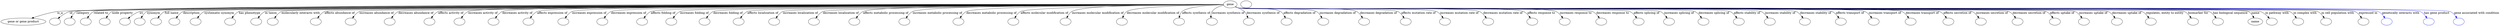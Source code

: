 digraph {
	graph [bb="0,0,9872.7,122"];
	node [label="\N"];
	gene	 [height=0.5,
		label=gene,
		pos="4901.5,104",
		width=0.75];
	"gene or gene product"	 [height=0.5,
		pos="84.508,18",
		width=2.3474];
	gene -> "gene or gene product"	 [label=is_a,
		lp="249.78,61",
		pos="e,122.79,34.121 4874.3,103.91 4498.7,102.61 360.01,87.868 237.96,68 201.68,62.095 162.29,49.115 132.51,37.859"];
	id	 [color=black,
		height=0.5,
		label="",
		pos="214.51,18",
		width=0.75];
	gene -> id	 [color=black,
		label=id,
		lp="300.95,61",
		pos="e,231.28,32.369 4874.3,103.99 4501.2,103.9 411.89,102.09 294.62,68 274.48,62.147 254.47,49.662 239.49,38.633",
		style=solid];
	category	 [color=black,
		height=0.5,
		label="",
		pos="286.51,18",
		width=0.75];
	gene -> category	 [color=black,
		label=category,
		lp="351.6,61",
		pos="e,295.34,35.317 4874.4,103.95 4500.5,103.19 382,94.22 327.31,68 316.48,62.808 307.57,53.198 300.87,43.78",
		style=solid];
	"related to"	 [color=black,
		height=0.5,
		label="",
		pos="358.51,18",
		width=0.75];
	gene -> "related to"	 [color=black,
		label="related to",
		lp="422.74,61",
		pos="e,366.28,35.277 4874.2,103.95 4502.3,103.24 449.34,94.905 396.04,68 385.76,62.811 377.55,53.335 371.47,44.017",
		style=solid];
	"node property"	 [color=black,
		height=0.5,
		label="",
		pos="430.51,18",
		width=0.75];
	gene -> "node property"	 [color=black,
		label="node property",
		lp="508.58,61",
		pos="e,438.71,35.293 4874.4,103.94 4506.8,103.16 522,94.022 469.37,68 458.91,62.831 450.45,53.359 444.12,44.038",
		style=solid];
	iri	 [color=black,
		height=0.5,
		label="",
		pos="502.51,18",
		width=0.75];
	gene -> iri	 [color=black,
		label=iri,
		lp="587.73,61",
		pos="e,518.91,32.362 4874.4,103.98 4514.3,103.74 690.73,100.44 581.07,68 561.24,62.136 541.61,49.651 526.94,38.624",
		style=solid];
	synonym	 [color=black,
		height=0.5,
		label="",
		pos="574.51,18",
		width=0.75];
	gene -> synonym	 [color=black,
		label=synonym,
		lp="641.18,61",
		pos="e,583.29,35.313 4874.5,103.93 4513.9,103.01 666.31,92.59 615.17,68 604.36,62.803 595.48,53.192 588.8,43.775",
		style=solid];
	"full name"	 [color=black,
		height=0.5,
		label="",
		pos="646.51,18",
		width=0.75];
	gene -> "full name"	 [color=black,
		label="full name",
		lp="715.14,61",
		pos="e,655.64,35.325 4874.4,103.93 4516.6,102.93 738.64,91.839 688.25,68 677.29,62.817 668.19,53.209 661.32,43.789",
		style=solid];
	description	 [color=black,
		height=0.5,
		label="",
		pos="718.51,18",
		width=0.75];
	gene -> description	 [color=black,
		label=description,
		lp="795.61,61",
		pos="e,728.58,34.869 4874.3,103.91 4519.8,102.77 814.28,90.26 764.3,68 752.49,62.74 742.39,52.791 734.7,43.144",
		style=solid];
	"systematic synonym"	 [color=black,
		height=0.5,
		label="",
		pos="803.51,18",
		width=0.75];
	gene -> "systematic synonym"	 [color=black,
		label="systematic synonym",
		lp="907.47,61",
		pos="e,813.66,34.871 4874.4,103.91 4524,102.7 898.53,89.722 849.57,68 837.72,62.743 827.56,52.793 819.82,43.146",
		style=solid];
	"has phenotype"	 [color=black,
		height=0.5,
		label="",
		pos="940.51,18",
		width=0.75];
	gene -> "has phenotype"	 [color=black,
		label="has phenotype",
		lp="1026.7,61",
		pos="e,950.5,34.864 4874.5,103.9 4531.3,102.63 1033.2,89.122 986.03,68 974.26,62.734 964.21,52.784 956.57,43.138",
		style=solid];
	"in taxon"	 [color=black,
		height=0.5,
		label="",
		pos="1041.5,18",
		width=0.75];
	gene -> "in taxon"	 [color=black,
		label="in taxon",
		lp="1113.3,61",
		pos="e,1052.4,34.889 4874.4,103.89 4535.9,102.48 1136.2,87.82 1090,68 1077.7,62.713 1066.9,52.619 1058.7,42.877",
		style=solid];
	"molecularly interacts with"	 [color=black,
		height=0.5,
		label="",
		pos="1113.5,18",
		width=0.75];
	gene -> "molecularly interacts with"	 [color=black,
		label="molecularly interacts with",
		lp="1230.6,61",
		pos="e,1123.3,35.342 4874.4,103.89 4538.9,102.54 1202.2,88.605 1157.3,68 1146,62.785 1136.4,53.037 1129.1,43.523",
		style=solid];
	"affects abundance of"	 [color=black,
		height=0.5,
		label="",
		pos="1280.5,18",
		width=0.75];
	gene -> "affects abundance of"	 [color=black,
		label="affects abundance of",
		lp="1385.3,61",
		pos="e,1290.8,34.869 4874.4,103.87 4547.2,102.35 1370,87.041 1326.9,68 1315,62.74 1304.8,52.79 1297,43.143",
		style=solid];
	"increases abundance of"	 [color=black,
		height=0.5,
		label="",
		pos="1419.5,18",
		width=0.75];
	gene -> "increases abundance of"	 [color=black,
		label="increases abundance of",
		lp="1531.4,61",
		pos="e,1429.7,34.865 4874.2,103.86 4553,102.24 1507,86.342 1465.7,68 1453.8,62.734 1443.6,52.784 1435.9,43.138",
		style=solid];
	"decreases abundance of"	 [color=black,
		height=0.5,
		label="",
		pos="1572.5,18",
		width=0.75];
	gene -> "decreases abundance of"	 [color=black,
		label="decreases abundance of",
		lp="1684.6,61",
		pos="e,1582.6,34.859 4874.5,103.85 4562.5,102.13 1657.8,85.588 1618.4,68 1606.5,62.728 1596.4,52.777 1588.7,43.131",
		style=solid];
	"affects activity of"	 [color=black,
		height=0.5,
		label="",
		pos="1727.5,18",
		width=0.75];
	gene -> "affects activity of"	 [color=black,
		label="affects activity of",
		lp="1823.4,61",
		pos="e,1737.7,34.861 4874.2,103.99 4571.3,103.81 1848.8,101.28 1773.8,68 1761.9,62.73 1751.7,52.779 1743.9,43.133",
		style=solid];
	"increases activity of"	 [color=black,
		height=0.5,
		label="",
		pos="1848.5,18",
		width=0.75];
	gene -> "increases activity of"	 [color=black,
		label="increases activity of",
		lp="1951.5,61",
		pos="e,1858.7,34.857 4874.4,103.98 4578.7,103.67 1966.5,100.08 1894.6,68 1882.7,62.724 1872.6,52.772 1864.8,43.128",
		style=solid];
	"decreases activity of"	 [color=black,
		height=0.5,
		label="",
		pos="1983.5,18",
		width=0.75];
	gene -> "decreases activity of"	 [color=black,
		label="decreases activity of",
		lp="2086.6,61",
		pos="e,1993.6,34.851 4874.2,103.96 4585.4,103.51 2097.8,98.734 2029.2,68 2017.4,62.717 2007.4,52.764 1999.7,43.121",
		style=solid];
	"affects expression of"	 [color=black,
		height=0.5,
		label="",
		pos="2120.5,18",
		width=0.75];
	gene -> "affects expression of"	 [color=black,
		label="affects expression of",
		lp="2225.3,61",
		pos="e,2130.8,34.854 4874.2,103.94 4593.2,103.29 2232.2,96.996 2166.9,68 2155,62.721 2144.8,52.769 2137,43.125",
		style=solid];
	"increases expression of"	 [color=black,
		height=0.5,
		label="",
		pos="2259.5,18",
		width=0.75];
	gene -> "increases expression of"	 [color=black,
		label="increases expression of",
		lp="2371.4,61",
		pos="e,2269.7,34.849 4874.4,103.92 4601.9,103.11 2367.5,95.586 2305.7,68 2293.8,62.714 2283.6,52.761 2275.9,43.118",
		style=solid];
	"decreases expression of"	 [color=black,
		height=0.5,
		label="",
		pos="2412.5,18",
		width=0.75];
	gene -> "decreases expression of"	 [color=black,
		label="decreases expression of",
		lp="2524.6,61",
		pos="e,2422.6,34.842 4874.3,103.9 4610.7,102.89 2516.4,94.036 2458.3,68 2446.5,62.705 2436.4,52.751 2428.7,43.109",
		style=solid];
	"affects folding of"	 [color=black,
		height=0.5,
		label="",
		pos="2567.5,18",
		width=0.75];
	gene -> "affects folding of"	 [color=black,
		label="affects folding of",
		lp="2661.6,61",
		pos="e,2577.6,34.838 4874.5,103.87 4621,102.64 2667.6,92.36 2613.3,68 2601.5,62.699 2591.4,52.744 2583.7,43.104",
		style=solid];
	"increases folding of"	 [color=black,
		height=0.5,
		label="",
		pos="2686.5,18",
		width=0.75];
	gene -> "increases folding of"	 [color=black,
		label="increases folding of",
		lp="2787.7,61",
		pos="e,2696.5,34.832 4874.4,103.85 4627.8,102.44 2783.4,91.138 2732.1,68 2720.3,62.692 2710.3,52.735 2702.6,43.096",
		style=solid];
	"decreases folding of"	 [color=black,
		height=0.5,
		label="",
		pos="2819.5,18",
		width=0.75];
	gene -> "decreases folding of"	 [color=black,
		label="decreases folding of",
		lp="2921.9,61",
		pos="e,2829.4,34.824 4874.2,103.82 4635.5,102.2 2912.7,89.778 2864.8,68 2853.1,62.682 2843.1,52.724 2835.5,43.086",
		style=solid];
	"affects localization of"	 [color=black,
		height=0.5,
		label="",
		pos="2955.5,18",
		width=0.75];
	gene -> "affects localization of"	 [color=black,
		label="affects localization of",
		lp="3061,61",
		pos="e,2965.3,34.816 4874.2,103.79 4644.8,101.94 3045.1,88.374 3000.5,68 2988.8,62.671 2978.9,52.712 2971.3,43.076",
		style=solid];
	"increases localization of"	 [color=black,
		height=0.5,
		label="",
		pos="3099.5,18",
		width=0.75];
	gene -> "increases localization of"	 [color=black,
		label="increases localization of",
		lp="3212.1,61",
		pos="e,3109.3,34.807 4874.2,103.74 4654.9,101.64 3185.3,86.862 3144.2,68 3132.6,62.659 3122.7,52.698 3115.2,43.064",
		style=solid];
	"decreases localization of"	 [color=black,
		height=0.5,
		label="",
		pos="3257.5,18",
		width=0.75];
	gene -> "decreases localization of"	 [color=black,
		label="decreases localization of",
		lp="3371.3,61",
		pos="e,3267.5,35.289 4874.4,103.69 4667.1,101.28 3339.1,85.212 3301.9,68 3290.5,62.719 3280.8,52.96 3273.4,43.456",
		style=solid];
	"affects metabolic processing of"	 [color=black,
		height=0.5,
		label="",
		pos="3418.5,18",
		width=0.75];
	gene -> "affects metabolic processing of"	 [color=black,
		label="affects metabolic processing of",
		lp="3549.7,61",
		pos="e,3428.3,35.271 4874.5,103.94 4682.3,103.44 3528.6,99.141 3462.2,68 3450.9,62.697 3441.4,52.934 3434.1,43.434",
		style=solid];
	"increases metabolic processing of"	 [color=black,
		height=0.5,
		label="",
		pos="3615.5,18",
		width=0.75];
	gene -> "increases metabolic processing of"	 [color=black,
		label="increases metabolic processing of",
		lp="3753.8,61",
		pos="e,3625.2,35.251 4874.3,103.83 4697.4,102.65 3715.7,94.879 3659,68 3647.8,62.725 3638.4,53.102 3631.2,43.697",
		style=solid];
	"decreases metabolic processing of"	 [color=black,
		height=0.5,
		label="",
		pos="3827.5,18",
		width=0.75];
	gene -> "decreases metabolic processing of"	 [color=black,
		label="decreases metabolic processing of",
		lp="3964.9,61",
		pos="e,3836.5,35.203 4874.4,103.68 4716.1,101.76 3915,90.899 3868.6,68 3857.8,62.666 3848.9,53.033 3842.1,43.637",
		style=solid];
	"affects molecular modification of"	 [color=black,
		height=0.5,
		label="",
		pos="4041.5,18",
		width=0.75];
	gene -> "affects molecular modification of"	 [color=black,
		label="affects molecular modification of",
		lp="4173.5,61",
		pos="e,4049.8,35.628 4874.1,103.45 4735.3,100.59 4115.5,86.813 4079.5,68 4069.4,62.711 4061.2,53.4 4055.1,44.235",
		style=solid];
	"increases molecular modification of"	 [color=black,
		height=0.5,
		label="",
		pos="4250.5,18",
		width=0.75];
	gene -> "increases molecular modification of"	 [color=black,
		label="increases molecular modification of",
		lp="4383.6,61",
		pos="e,4257.1,35.506 4874.4,103.84 4761.9,103.01 4335,97.869 4283.3,68 4274.1,62.678 4267,53.611 4261.8,44.648",
		style=solid];
	"decreases molecular modification of"	 [color=black,
		height=0.5,
		label="",
		pos="4473.5,18",
		width=0.75];
	gene -> "decreases molecular modification of"	 [color=black,
		label="decreases molecular modification of",
		lp="4600.8,61",
		pos="e,4478,36.262 4874.5,103.09 4789.2,100 4530,88.974 4499,68 4491.1,62.688 4485.6,54.185 4481.7,45.686",
		style=solid];
	"affects synthesis of"	 [color=black,
		height=0.5,
		label="",
		pos="4699.5,18",
		width=0.75];
	gene -> "affects synthesis of"	 [color=black,
		label="affects synthesis of",
		lp="4768,61",
		pos="e,4700.4,36.182 4874.5,102.2 4828.5,98.595 4737.6,88.964 4714.5,68 4708.2,62.36 4704.5,54.237 4702.4,46.173",
		style=solid];
	"increases synthesis of"	 [color=black,
		height=0.5,
		label="",
		pos="4829.5,18",
		width=0.75];
	gene -> "increases synthesis of"	 [color=black,
		label="increases synthesis of",
		lp="4891.2,61",
		pos="e,4825.4,35.933 4875.8,98.228 4859.7,93.154 4840.2,83.993 4830.2,68 4826.2,61.522 4824.8,53.589 4824.8,45.967",
		style=solid];
	"decreases synthesis of"	 [color=black,
		height=0.5,
		label="",
		pos="4973.5,18",
		width=0.75];
	gene -> "decreases synthesis of"	 [color=black,
		label="decreases synthesis of",
		lp="5022.3,61",
		pos="e,4968.2,35.924 4922.5,92.446 4932.3,86.224 4943.6,77.809 4951.5,68 4956.9,61.367 4961.2,53.218 4964.5,45.438",
		style=solid];
	"affects degradation of"	 [color=black,
		height=0.5,
		label="",
		pos="5120.5,18",
		width=0.75];
	gene -> "affects degradation of"	 [color=black,
		label="affects degradation of",
		lp="5163.4,61",
		pos="e,5113.8,35.751 4922.3,92.078 4927.2,89.73 4932.4,87.524 4937.5,86 5002.2,66.599 5031.2,103.9 5088.5,68 5097.3,62.474 5104.2,53.532 \
5109.2,44.728",
		style=solid];
	"increases degradation of"	 [color=black,
		height=0.5,
		label="",
		pos="5265.5,18",
		width=0.75];
	gene -> "increases degradation of"	 [color=black,
		label="increases degradation of",
		lp="5312.5,61",
		pos="e,5257.5,35.541 4921.9,92.048 4926.8,89.639 4932.2,87.415 4937.5,86 5000.1,69.174 5171.6,98.934 5228.5,68 5238.3,62.664 5246.3,53.469 \
5252.2,44.409",
		style=solid];
	"decreases degradation of"	 [color=black,
		height=0.5,
		label="",
		pos="5424.5,18",
		width=0.75];
	gene -> "decreases degradation of"	 [color=black,
		label="decreases degradation of",
		lp="5471.7,61",
		pos="e,5415.9,35.169 4921.9,91.965 4926.8,89.561 4932.2,87.359 4937.5,86 4985.6,73.609 5340.1,90.43 5384.5,68 5395.1,62.623 5403.9,52.983 \
5410.5,43.593",
		style=solid];
	"affects mutation rate of"	 [color=black,
		height=0.5,
		label="",
		pos="5585.5,18",
		width=0.75];
	gene -> "affects mutation rate of"	 [color=black,
		label="affects mutation rate of",
		lp="5627.5,61",
		pos="e,5576.6,35.225 4921.9,91.925 4926.8,89.522 4932.2,87.331 4937.5,86 5002.9,69.526 5484,97.762 5544.5,68 5555.3,62.693 5564.3,53.064 \
5571,43.663",
		style=solid];
	"increases mutation rate of"	 [color=black,
		height=0.5,
		label="",
		pos="5738.5,18",
		width=0.75];
	gene -> "increases mutation rate of"	 [color=black,
		label="increases mutation rate of",
		lp="5787.6,61",
		pos="e,5729.3,35.261 4921.8,91.902 4926.8,89.5 4932.2,87.315 4937.5,86 5019.4,65.647 5620.5,104.53 5696.5,68 5707.5,62.737 5716.6,53.116 \
5723.5,43.709",
		style=solid];
	"decreases mutation rate of"	 [color=black,
		height=0.5,
		label="",
		pos="5905.5,18",
		width=0.75];
	gene -> "decreases mutation rate of"	 [color=black,
		label="decreases mutation rate of",
		lp="5955.8,61",
		pos="e,5896.3,35.279 4921.8,91.886 4926.8,89.484 4932.2,87.304 4937.5,86 4987.5,73.692 5817.1,90.185 5863.5,68 5874.5,62.761 5883.6,53.143 \
5890.5,43.732",
		style=solid];
	"affects response to"	 [color=black,
		height=0.5,
		label="",
		pos="6075.5,18",
		width=0.75];
	gene -> "affects response to"	 [color=black,
		label="affects response to",
		lp="6104.5,61",
		pos="e,6066.3,35.293 4921.8,91.874 4926.8,89.473 4932.2,87.296 4937.5,86 4996.7,71.523 5978.5,94.174 6033.5,68 6044.5,62.777 6053.6,53.162 \
6060.6,43.749",
		style=solid];
	"increases response to"	 [color=black,
		height=0.5,
		label="",
		pos="6202.5,18",
		width=0.75];
	gene -> "increases response to"	 [color=black,
		label="increases response to",
		lp="6238.6,61",
		pos="e,6193.3,35.3 4921.8,91.868 4926.8,89.467 4932.2,87.291 4937.5,86 5003.5,69.902 6099.1,97.154 6160.5,68 6171.5,62.787 6180.6,53.173 \
6187.6,43.759",
		style=solid];
	"decreases response to"	 [color=black,
		height=0.5,
		label="",
		pos="6343.5,18",
		width=0.75];
	gene -> "decreases response to"	 [color=black,
		label="decreases response to",
		lp="6380.8,61",
		pos="e,6334.3,35.307 4921.8,91.862 4926.8,89.461 4932.2,87.287 4937.5,86 5011.1,68.102 6233,100.46 6301.5,68 6312.5,62.795 6321.6,53.183 \
6328.6,43.767",
		style=solid];
	"affects splicing of"	 [color=black,
		height=0.5,
		label="",
		pos="6487.5,18",
		width=0.75];
	gene -> "affects splicing of"	 [color=black,
		label="affects splicing of",
		lp="6514.5,61",
		pos="e,6478.3,35.313 4921.8,91.857 4926.8,89.456 4932.2,87.284 4937.5,86 5018.9,66.264 6369.8,103.84 6445.5,68 6456.5,62.802 6465.6,53.191 \
6472.6,43.774",
		style=solid];
	"increases splicing of"	 [color=black,
		height=0.5,
		label="",
		pos="6610.5,18",
		width=0.75];
	gene -> "increases splicing of"	 [color=black,
		label="increases splicing of",
		lp="6644.7,61",
		pos="e,6601.3,35.317 4921.8,91.853 4926.8,89.453 4932.2,87.281 4937.5,86 5025.6,64.694 6486.6,106.73 6568.5,68 6579.5,62.807 6588.6,53.197 \
6595.6,43.779",
		style=solid];
	"decreases splicing of"	 [color=black,
		height=0.5,
		label="",
		pos="6747.5,18",
		width=0.75];
	gene -> "decreases splicing of"	 [color=black,
		label="decreases splicing of",
		lp="6782.8,61",
		pos="e,6738.3,35.32 4921.8,91.85 4926.8,89.45 4932.2,87.279 4937.5,86 4985.2,74.473 6661.1,88.971 6705.5,68 6716.5,62.811 6725.6,53.202 \
6732.6,43.784",
		style=solid];
	"affects stability of"	 [color=black,
		height=0.5,
		label="",
		pos="6887.5,18",
		width=0.75];
	gene -> "affects stability of"	 [color=black,
		label="affects stability of",
		lp="6914.9,61",
		pos="e,6878.3,35.324 4921.8,91.847 4926.8,89.447 4932.2,87.277 4937.5,86 4989,73.579 6797.6,90.613 6845.5,68 6856.5,62.816 6865.6,53.207 \
6872.6,43.788",
		style=solid];
	"increases stability of"	 [color=black,
		height=0.5,
		label="",
		pos="7011.5,18",
		width=0.75];
	gene -> "increases stability of"	 [color=black,
		label="increases stability of",
		lp="7046,61",
		pos="e,7002.3,35.326 4921.8,91.845 4926.8,89.445 4932.2,87.276 4937.5,86 4992.4,72.788 6918.4,92.068 6969.5,68 6980.5,62.819 6989.6,53.211 \
6996.6,43.791",
		style=solid];
	"decreases stability of"	 [color=black,
		height=0.5,
		label="",
		pos="7149.5,18",
		width=0.75];
	gene -> "decreases stability of"	 [color=black,
		label="decreases stability of",
		lp="7185.2,61",
		pos="e,7140.3,35.329 4921.8,91.843 4926.8,89.443 4932.2,87.274 4937.5,86 4996.1,71.907 7053,93.687 7107.5,68 7118.5,62.822 7127.7,53.214 \
7134.6,43.794",
		style=solid];
	"affects transport of"	 [color=black,
		height=0.5,
		label="",
		pos="7289.5,18",
		width=0.75];
	gene -> "affects transport of"	 [color=black,
		label="affects transport of",
		lp="7319.3,61",
		pos="e,7280.3,35.331 4921.8,91.841 4926.8,89.441 4932.2,87.273 4937.5,86 4999.9,71.014 7189.5,95.33 7247.5,68 7258.5,62.825 7267.7,53.218 \
7274.6,43.797",
		style=solid];
	"increases transport of"	 [color=black,
		height=0.5,
		label="",
		pos="7417.5,18",
		width=0.75];
	gene -> "increases transport of"	 [color=black,
		label="increases transport of",
		lp="7454.4,61",
		pos="e,7408.3,35.333 4921.8,91.839 4926.8,89.44 4932.2,87.272 4937.5,86 5003.4,70.197 7314.2,96.832 7375.5,68 7386.5,62.827 7395.7,53.22 \
7402.6,43.8",
		style=solid];
	"decreases transport of"	 [color=black,
		height=0.5,
		label="",
		pos="7560.5,18",
		width=0.75];
	gene -> "decreases transport of"	 [color=black,
		label="decreases transport of",
		lp="7598.5,61",
		pos="e,7551.3,35.335 4921.8,91.838 4926.8,89.438 4932.2,87.271 4937.5,86 5007.2,69.284 7453.6,98.509 7518.5,68 7529.5,62.829 7538.7,53.223 \
7545.6,43.802",
		style=solid];
	"affects secretion of"	 [color=black,
		height=0.5,
		label="",
		pos="7705.5,18",
		width=0.75];
	gene -> "affects secretion of"	 [color=black,
		label="affects secretion of",
		lp="7735.6,61",
		pos="e,7696.3,35.336 4921.8,91.836 4926.8,89.437 4932.2,87.27 4937.5,86 5011.1,68.359 7595,100.21 7663.5,68 7674.5,62.831 7683.7,53.225 \
7690.6,43.804",
		style=solid];
	"increases secretion of"	 [color=black,
		height=0.5,
		label="",
		pos="7834.5,18",
		width=0.75];
	gene -> "increases secretion of"	 [color=black,
		label="increases secretion of",
		lp="7871.8,61",
		pos="e,7825.3,35.337 4921.8,91.835 4926.8,89.436 4932.2,87.269 4937.5,86 5014.6,67.536 7720.7,101.72 7792.5,68 7803.5,62.833 7812.7,53.227 \
7819.6,43.806",
		style=solid];
	"decreases secretion of"	 [color=black,
		height=0.5,
		label="",
		pos="7977.5,18",
		width=0.75];
	gene -> "decreases secretion of"	 [color=black,
		label="decreases secretion of",
		lp="8015.9,61",
		pos="e,7968.3,35.339 4921.8,91.834 4926.8,89.435 4932.2,87.268 4937.5,86 5018.5,66.623 7860.1,103.4 7935.5,68 7946.5,62.834 7955.7,53.229 \
7962.6,43.807",
		style=solid];
	"affects uptake of"	 [color=black,
		height=0.5,
		label="",
		pos="8123.5,18",
		width=0.75];
	gene -> "affects uptake of"	 [color=black,
		label="affects uptake of",
		lp="8147,61",
		pos="e,8114.3,35.34 4921.8,91.833 4926.8,89.434 4932.2,87.267 4937.5,86 5022.4,65.691 8002.5,105.11 8081.5,68 8092.5,62.836 8101.7,53.231 \
8108.6,43.809",
		style=solid];
	"increases uptake of"	 [color=black,
		height=0.5,
		label="",
		pos="8239.5,18",
		width=0.75];
	gene -> "increases uptake of"	 [color=black,
		label="increases uptake of",
		lp="8270.1,61",
		pos="e,8230.3,35.341 4921.8,91.832 4926.8,89.433 4932.2,87.267 4937.5,86 5025.6,64.951 8115.5,106.48 8197.5,68 8208.5,62.837 8217.7,53.232 \
8224.6,43.81",
		style=solid];
	"decreases uptake of"	 [color=black,
		height=0.5,
		label="",
		pos="8369.5,18",
		width=0.75];
	gene -> "decreases uptake of"	 [color=black,
		label="decreases uptake of",
		lp="8401.3,61",
		pos="e,8360.3,35.342 4921.8,91.831 4926.8,89.432 4932.2,87.266 4937.5,86 5029.1,64.121 8242.3,108 8327.5,68 8338.5,62.838 8347.7,53.233 \
8354.6,43.811",
		style=solid];
	"regulates, entity to entity"	 [color=black,
		height=0.5,
		label="",
		pos="8502.5,18",
		width=0.75];
	gene -> "regulates, entity to entity"	 [color=black,
		label="regulates, entity to entity",
		lp="8549.1,61",
		pos="e,8493.3,35.343 4921.8,91.831 4926.8,89.431 4932.2,87.266 4937.5,86 4985.1,74.636 8416.2,88.781 8460.5,68 8471.5,62.839 8480.7,53.235 \
8487.6,43.812",
		style=solid];
	"biomarker for"	 [color=black,
		height=0.5,
		label="",
		pos="8664.5,18",
		width=0.75];
	gene -> "biomarker for"	 [color=black,
		label="biomarker for",
		lp="8680.2,61",
		pos="e,8655.3,35.344 4921.8,91.83 4926.8,89.43 4932.2,87.265 4937.5,86 4987.3,74.119 8576.2,89.731 8622.5,68 8633.5,62.841 8642.7,53.236 \
8649.6,43.813",
		style=solid];
	"has biological sequence"	 [color=black,
		height=0.5,
		label="",
		pos="8764.5,18",
		width=0.75];
	gene -> "has biological sequence"	 [color=black,
		label="has biological sequence",
		lp="8808,61",
		pos="e,8755.3,35.344 4921.8,91.829 4926.8,89.43 4932.2,87.265 4937.5,86 4988.6,73.8 8674.9,90.318 8722.5,68 8733.5,62.841 8742.7,53.237 \
8749.6,43.814",
		style=solid];
	name	 [height=0.5,
		pos="8909.5,18",
		width=0.81271];
	gene -> name	 [color=black,
		label=name,
		lp="8908.7,61",
		pos="e,8903.7,35.689 4921.8,91.829 4926.8,89.429 4932.2,87.264 4937.5,86 4990.8,73.302 8830.7,94.73 8878.5,68 8887.6,62.892 8894.4,53.867 \
8899.3,44.878",
		style=solid];
	"in pathway with"	 [color=black,
		height=0.5,
		label="",
		pos="8983.5,18",
		width=0.75];
	gene -> "in pathway with"	 [color=black,
		label="in pathway with",
		lp="8995.6,61",
		pos="e,8970.8,34.473 4921.8,91.828 4926.8,89.429 4932.2,87.264 4937.5,86 5045.3,60.292 8824,107.74 8927.5,68 8941.5,62.638 8954.2,52.037 \
8963.9,41.971",
		style=solid];
	"in complex with"	 [color=black,
		height=0.5,
		label="",
		pos="9086.5,18",
		width=0.75];
	gene -> "in complex with"	 [color=black,
		label="in complex with",
		lp="9109,61",
		pos="e,9077.3,35.346 4921.8,91.828 4926.8,89.429 4932.2,87.264 4937.5,86 4993,72.773 8992.9,92.207 9044.5,68 9055.5,62.843 9064.7,53.239 \
9071.6,43.816",
		style=solid];
	"in cell population with"	 [color=black,
		height=0.5,
		label="",
		pos="9200.5,18",
		width=0.75];
	gene -> "in cell population with"	 [color=black,
		label="in cell population with",
		lp="9240.7,61",
		pos="e,9191.3,35.347 4921.8,91.827 4926.8,89.428 4932.2,87.264 4937.5,86 4994.5,72.409 9105.4,92.875 9158.5,68 9169.5,62.844 9178.7,53.24 \
9185.6,43.817",
		style=solid];
	"expressed in"	 [color=black,
		height=0.5,
		label="",
		pos="9349.5,18",
		width=0.75];
	gene -> "expressed in"	 [color=black,
		label="expressed in",
		lp="9361.3,61",
		pos="e,9340.3,35.347 4921.8,91.827 4926.8,89.428 4932.2,87.263 4937.5,86 4996.6,71.934 9252.5,93.75 9307.5,68 9318.5,62.845 9327.7,53.241 \
9334.6,43.818",
		style=solid];
	"genetically interacts with"	 [color=blue,
		height=0.5,
		label="",
		pos="9442.5,18",
		width=0.75];
	gene -> "genetically interacts with"	 [color=blue,
		label="genetically interacts with",
		lp="9489.9,61",
		pos="e,9433.3,35.348 4921.8,91.827 4926.8,89.427 4932.2,87.263 4937.5,86 4997.8,71.637 9344.4,94.295 9400.5,68 9411.5,62.845 9420.7,53.242 \
9427.6,43.818",
		style=solid];
	"has gene product"	 [color=blue,
		height=0.5,
		label="",
		pos="9606.5,18",
		width=0.75];
	gene -> "has gene product"	 [color=blue,
		label="has gene product",
		lp="9630.9,61",
		pos="e,9597.3,35.348 4921.8,91.826 4926.8,89.427 4932.2,87.263 4937.5,86 5000,71.113 9506.3,95.257 9564.5,68 9575.5,62.846 9584.7,53.242 \
9591.6,43.819",
		style=solid];
	"gene associated with condition"	 [color=blue,
		height=0.5,
		label="",
		pos="9724.5,18",
		width=0.75];
	gene -> "gene associated with condition"	 [color=blue,
		label="gene associated with condition",
		lp="9786.6,61",
		pos="e,9715.3,35.349 4921.8,91.826 4926.8,89.426 4932.2,87.262 4937.5,86 5001.6,70.737 9622.8,95.949 9682.5,68 9693.5,62.847 9702.7,53.243 \
9709.6,43.82",
		style=solid];
	"macromolecular machine name"	 [color=black,
		height=0.5,
		label="",
		pos="4973.5,104",
		width=0.75];
}
